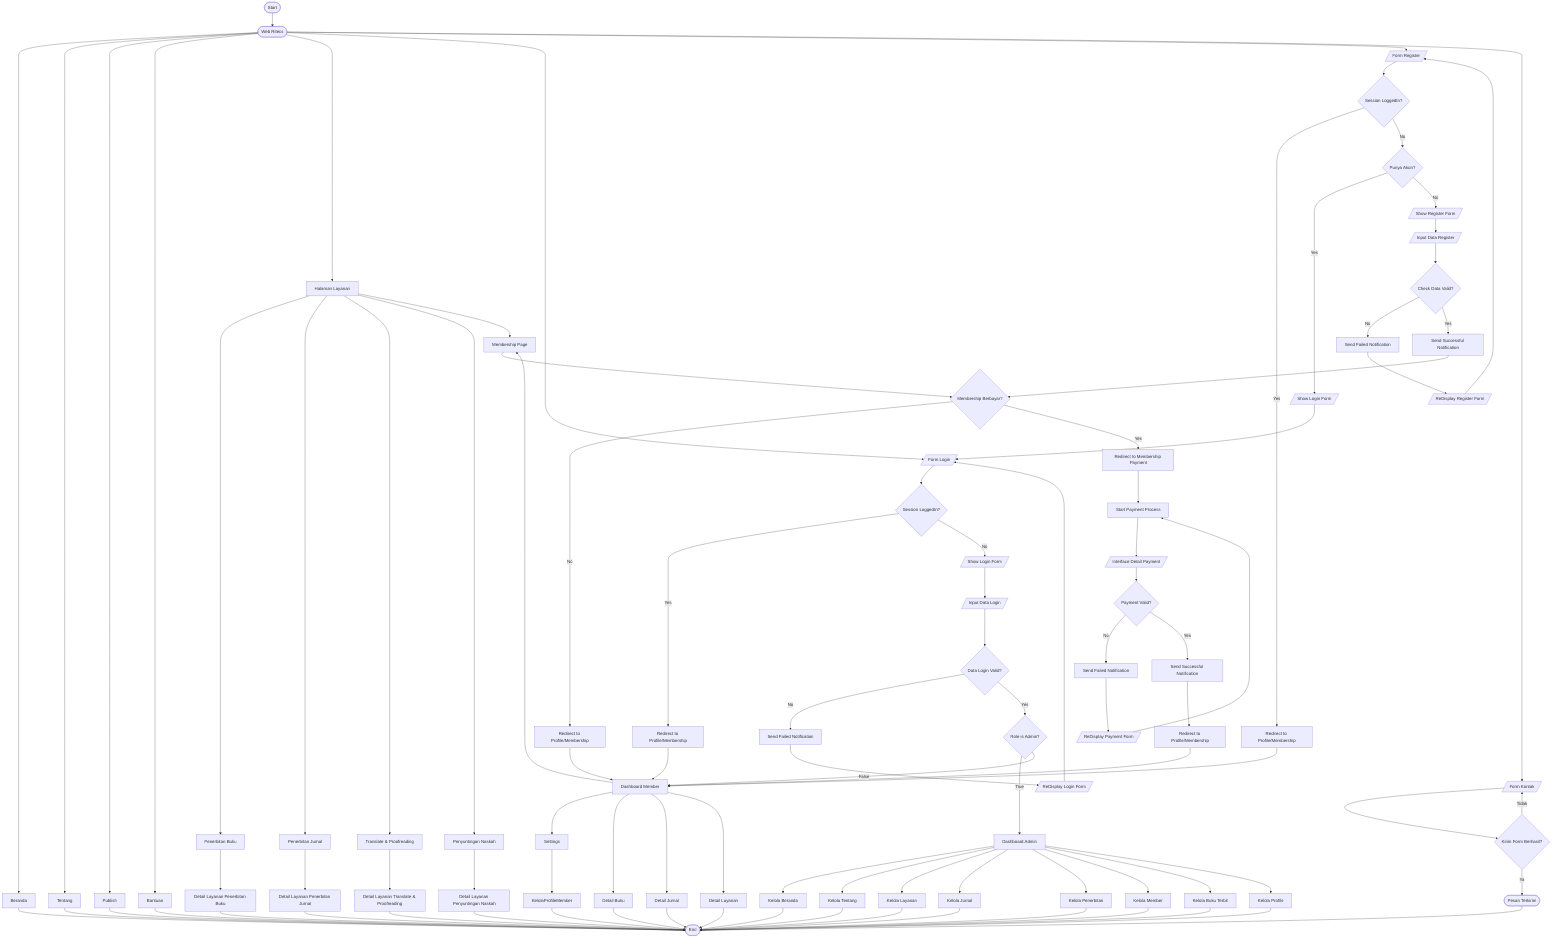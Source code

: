 flowchart TB
classDef blank fill:none,stroke:none;

%% START
Start([Start]) --> Web([Web Ritecs])
%% MAIN MENU
Web --> Beranda[Beranda] --> End
Web --> Tentang[Tentang] --> End
Web --> Publish[Publish] --> End
Web --> Bantuan[Bantuan] --> End
Web --> Layanan[Halaman Layanan]
Web --> Login[/Form Login/]
Web --> Register[/Form Register/]
Web --> Kontak[/Form Kontak/]

%% CONTACT FLOW (LEFT)
Kontak --> KontakSend{Kirim Form Berhasil?}
KontakSend -->|Ya| KontakSuccess([Pesan Terkirim]) --> End
KontakSend -->|Tidak| Kontak

%% LAYANAN (LEFT)
Layanan --> PBuku[Penerbitan Buku] --> DetailBuku[Detail Layanan Penerbitan Buku] --> End
Layanan --> PJurnal[Penerbitan Jurnal] --> DetailJurnal[Detail Layanan Penerbitan Jurnal] --> End
Layanan --> Proofreading[Translate & Proofreading] --> DetailProof[Detail Layanan Translate & Proofreading] --> End
Layanan --> Penyuntingan[Penyuntingan Naskah] --> DetailEdit[Detail Layanan Penyuntingan Naskah] --> End
Layanan --> MembershipPage[Membership Page] 

%% LOGIN FLOW (CENTER)
Login --> CheckSession{Session LoggedIn?}
CheckSession -->|Yes| RedirectProfile[Redirect to Profile/Membership] --> DashboardMember[Dashboard Member]
CheckSession -->|No| ShowLogin[/Show Login Form/]

ShowLogin --> InputLogin[/Input Data Login/]
InputLogin --> CheckLogin{Data Login Valid?}
CheckLogin -->|No| LoginFailed[Send Failed Notification] --> RedisplayLogin[/ReDisplay Login Form/] --> Login
CheckLogin -->|Yes| CheckRole{Role is Admin?}

CheckRole -->|True| DashboardAdmin[Dashboard Admin]
CheckRole -->|False| DashboardMember

%% ADMIN DASHBOARD
DashboardAdmin --> KelolaBeranda[Kelola Beranda] --> End
DashboardAdmin --> KelolaTentang[Kelola Tentang] --> End 
DashboardAdmin --> KelolaLayanan[Kelola Layanan] --> End
DashboardAdmin --> KelolaJurnal[Kelola Jurnal] --> End
DashboardAdmin --> KelolaPenerbitan[Kelola Penerbitan] --> End
DashboardAdmin --> KelolaMember[Kelola Member] --> End
DashboardAdmin --> KelolaBuku[Kelola Buku Terbit] --> End
DashboardAdmin --> KelolaProfile[Kelola Profile] --> End

%% MEMBER DASHBOARD
DashboardMember --> MembershipPage
DashboardMember --> Settings[Settings] 
DashboardMember --> DetailMemberBuku[Detail Buku] --> End
DashboardMember --> DetailMemberJurnal[Detail Jurnal] --> End
DashboardMember --> DetailMemberLayanan[Detail Layanan] --> End
Settings --> KelolaProfileMember -->  End
%% REGISTER FLOW (RIGHT)
Register --> CheckSessionReg{Session LoggedIn?}
CheckSessionReg -->|Yes| RedirectProfile2[Redirect to Profile/Membership] --> DashboardMember
CheckSessionReg -->|No| PunyaAkun{Punya Akun?}

PunyaAkun -->|Yes| ShowLogin2[/Show Login Form/] --> Login
PunyaAkun -->|No| ShowRegister[/Show Register Form/]

ShowRegister --> InputRegister[/Input Data Register/]
InputRegister --> CheckRegister{Check Data Valid?}
CheckRegister -->|No| RegisterFailed[Send Failed Notification] --> RedisplayRegister[/ReDisplay Register Form/] --> Register
CheckRegister -->|Yes| RegisterSuccess[Send Successful Notification] --> MembershipDecision{Membership Berbayar?}

%% MEMBERSHIP & PAYMENT FLOW (BOTTOM-RIGHT)
MembershipPage --> MembershipDecision
MembershipDecision -->|No| RedirectFree[Redirect to Profile/Membership] --> DashboardMember
MembershipDecision -->|Yes| RedirectPayment[Redirect to Membership Payment]

RedirectPayment --> PaymentStart[Start Payment Process]
PaymentStart --> InterfacePayment[/Interface Detail Payment/]
InterfacePayment --> CheckPayment{Payment Valid?}
CheckPayment -->|No| PaymentFailed[Send Failed Notification] --> RedisplayPayment[/ReDisplay Payment Form/] --> PaymentStart
CheckPayment -->|Yes| PaymentSuccess[Send Successful Notification] --> RedirectProfile3[Redirect to Profile/Membership] --> DashboardMember

%% END
End([End])